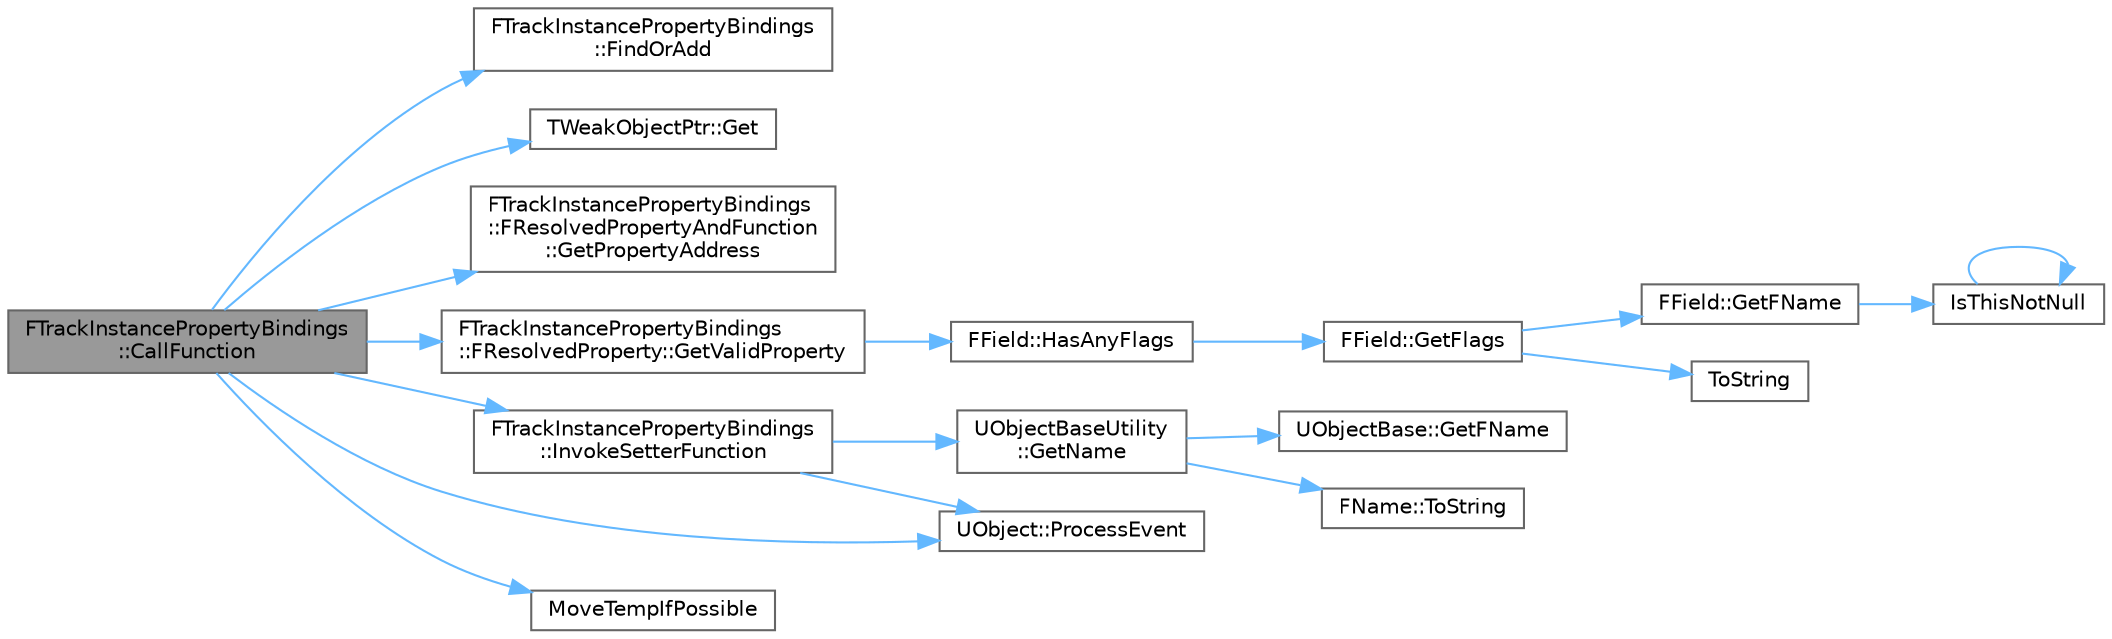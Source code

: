 digraph "FTrackInstancePropertyBindings::CallFunction"
{
 // INTERACTIVE_SVG=YES
 // LATEX_PDF_SIZE
  bgcolor="transparent";
  edge [fontname=Helvetica,fontsize=10,labelfontname=Helvetica,labelfontsize=10];
  node [fontname=Helvetica,fontsize=10,shape=box,height=0.2,width=0.4];
  rankdir="LR";
  Node1 [id="Node000001",label="FTrackInstancePropertyBindings\l::CallFunction",height=0.2,width=0.4,color="gray40", fillcolor="grey60", style="filled", fontcolor="black",tooltip="Calls the setter function for a specific runtime object or if the setter function does not exist,..."];
  Node1 -> Node2 [id="edge1_Node000001_Node000002",color="steelblue1",style="solid",tooltip=" "];
  Node2 [id="Node000002",label="FTrackInstancePropertyBindings\l::FindOrAdd",height=0.2,width=0.4,color="grey40", fillcolor="white", style="filled",URL="$de/d6c/classFTrackInstancePropertyBindings.html#ad3408c286e32cbb6a8f7fd79986f9bfd",tooltip="Find or add the FResolvedPropertyAndFunction for the specified object."];
  Node1 -> Node3 [id="edge2_Node000001_Node000003",color="steelblue1",style="solid",tooltip=" "];
  Node3 [id="Node000003",label="TWeakObjectPtr::Get",height=0.2,width=0.4,color="grey40", fillcolor="white", style="filled",URL="$d3/daa/structTWeakObjectPtr.html#a95c742a293e2ede948833ab1810ec5a1",tooltip="Dereference the weak pointer."];
  Node1 -> Node4 [id="edge3_Node000001_Node000004",color="steelblue1",style="solid",tooltip=" "];
  Node4 [id="Node000004",label="FTrackInstancePropertyBindings\l::FResolvedPropertyAndFunction\l::GetPropertyAddress",height=0.2,width=0.4,color="grey40", fillcolor="white", style="filled",URL="$d3/d15/structFTrackInstancePropertyBindings_1_1FResolvedPropertyAndFunction.html#a44a04c566680b4634807cba8799d97d7",tooltip=" "];
  Node1 -> Node5 [id="edge4_Node000001_Node000005",color="steelblue1",style="solid",tooltip=" "];
  Node5 [id="Node000005",label="FTrackInstancePropertyBindings\l::FResolvedProperty::GetValidProperty",height=0.2,width=0.4,color="grey40", fillcolor="white", style="filled",URL="$d6/d70/structFTrackInstancePropertyBindings_1_1FResolvedProperty.html#a2bdc3eec811cfac2f50e413cbd0e4c4a",tooltip=" "];
  Node5 -> Node6 [id="edge5_Node000005_Node000006",color="steelblue1",style="solid",tooltip=" "];
  Node6 [id="Node000006",label="FField::HasAnyFlags",height=0.2,width=0.4,color="grey40", fillcolor="white", style="filled",URL="$d5/d7d/classFField.html#a1dc1daf056e001837b8af2b1620f63d0",tooltip="Used to safely check whether any of the passed in flags are set."];
  Node6 -> Node7 [id="edge6_Node000006_Node000007",color="steelblue1",style="solid",tooltip=" "];
  Node7 [id="Node000007",label="FField::GetFlags",height=0.2,width=0.4,color="grey40", fillcolor="white", style="filled",URL="$d5/d7d/classFField.html#af902783732c7f008fa2b85cf768a2588",tooltip="Retrieve the object flags directly."];
  Node7 -> Node8 [id="edge7_Node000007_Node000008",color="steelblue1",style="solid",tooltip=" "];
  Node8 [id="Node000008",label="FField::GetFName",height=0.2,width=0.4,color="grey40", fillcolor="white", style="filled",URL="$d5/d7d/classFField.html#aac57c06bede8c52e6b9c3984d5049d75",tooltip=" "];
  Node8 -> Node9 [id="edge8_Node000008_Node000009",color="steelblue1",style="solid",tooltip=" "];
  Node9 [id="Node000009",label="IsThisNotNull",height=0.2,width=0.4,color="grey40", fillcolor="white", style="filled",URL="$d5/d8c/CoreGlobals_8h.html#a13cc197b158ea1247b843d1959c4d265",tooltip=" "];
  Node9 -> Node9 [id="edge9_Node000009_Node000009",color="steelblue1",style="solid",tooltip=" "];
  Node7 -> Node10 [id="edge10_Node000007_Node000010",color="steelblue1",style="solid",tooltip=" "];
  Node10 [id="Node000010",label="ToString",height=0.2,width=0.4,color="grey40", fillcolor="white", style="filled",URL="$d2/d8f/LogVerbosity_8h.html#abe3b25435b45e4cad83b33d44ab05d86",tooltip="Converts verbosity to a string."];
  Node1 -> Node11 [id="edge11_Node000001_Node000011",color="steelblue1",style="solid",tooltip=" "];
  Node11 [id="Node000011",label="FTrackInstancePropertyBindings\l::InvokeSetterFunction",height=0.2,width=0.4,color="grey40", fillcolor="white", style="filled",URL="$de/d6c/classFTrackInstancePropertyBindings.html#af7f01b24698c216f9e4579ca5906e62b",tooltip="Wrapper for UObject::ProcessEvent that attempts to pass the new property value directly to the functi..."];
  Node11 -> Node12 [id="edge12_Node000011_Node000012",color="steelblue1",style="solid",tooltip=" "];
  Node12 [id="Node000012",label="UObjectBaseUtility\l::GetName",height=0.2,width=0.4,color="grey40", fillcolor="white", style="filled",URL="$d6/d7b/classUObjectBaseUtility.html#a9cbbee0c3614fa6de5d125a2d28bf609",tooltip="Returns the name of this object (with no path information)"];
  Node12 -> Node13 [id="edge13_Node000012_Node000013",color="steelblue1",style="solid",tooltip=" "];
  Node13 [id="Node000013",label="UObjectBase::GetFName",height=0.2,width=0.4,color="grey40", fillcolor="white", style="filled",URL="$d9/dc4/classUObjectBase.html#a52d48dbf4c1cb6f4959b4c9ef374de2d",tooltip="Returns the logical name of this object."];
  Node12 -> Node14 [id="edge14_Node000012_Node000014",color="steelblue1",style="solid",tooltip=" "];
  Node14 [id="Node000014",label="FName::ToString",height=0.2,width=0.4,color="grey40", fillcolor="white", style="filled",URL="$d0/d53/classFName.html#aa1dc865b721f80e46e8d67993a24bb9e",tooltip="Converts an FName to a readable format."];
  Node11 -> Node15 [id="edge15_Node000011_Node000015",color="steelblue1",style="solid",tooltip=" "];
  Node15 [id="Node000015",label="UObject::ProcessEvent",height=0.2,width=0.4,color="grey40", fillcolor="white", style="filled",URL="$df/def/classUObject.html#af295e7aed27ccb880d9acc1b5c0d3a3a",tooltip="Called by VM to execute a UFunction with a filled in UStruct of parameters."];
  Node1 -> Node16 [id="edge16_Node000001_Node000016",color="steelblue1",style="solid",tooltip=" "];
  Node16 [id="Node000016",label="MoveTempIfPossible",height=0.2,width=0.4,color="grey40", fillcolor="white", style="filled",URL="$d4/d24/UnrealTemplate_8h.html#aa0a9897f3eb4c8a5771f3702d2ed9819",tooltip="MoveTempIfPossible will cast a reference to an rvalue reference."];
  Node1 -> Node15 [id="edge17_Node000001_Node000015",color="steelblue1",style="solid",tooltip=" "];
}
